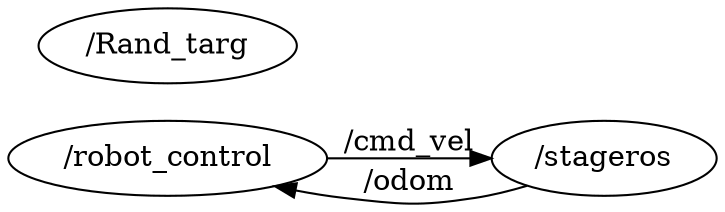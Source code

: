 digraph graphname {
	graph [bb="0,0,341.28,92.787",
		compound=True,
		rank=same,
		rankdir=LR,
		ranksep=0.2
	];
	node [label="\N"];
	n___robot_control	 [URL=__robot_control,
		height=0.5,
		label="/robot_control",
		pos="76.693,20.787",
		shape=ellipse,
		tooltip="/robot_control",
		width=2.1304];
	n___stageros	 [URL=__stageros,
		height=0.5,
		label="/stageros",
		pos="287.33,20.787",
		shape=ellipse,
		tooltip="/stageros",
		width=1.4985];
	n___robot_control -> n___stageros	 [URL=topic_3A__cmd_vel,
		label="/cmd_vel",
		lp="193.39,28.287",
		penwidth=1,
		pos="e,233.33,20.787 153.61,20.787 176.44,20.787 201.24,20.787 223.15,20.787"];
	n___stageros -> n___robot_control	 [URL=topic_3A__odom,
		label="/odom",
		lp="193.39,10.287",
		penwidth=1,
		pos="e,130.1,7.7406 249,7.9288 241.28,5.7916 233.14,3.9079 225.39,2.787 197.23,-1.2834 189.67,-0.22027 161.39,2.787 154.53,3.5154 147.42,4.5704 140.36,5.8096"];
	n___Rand_targ	 [URL=__Rand_targ,
		height=0.5,
		label="/Rand_targ",
		pos="76.693,74.787",
		shape=ellipse,
		tooltip="/Rand_targ",
		width=1.7151];
}
